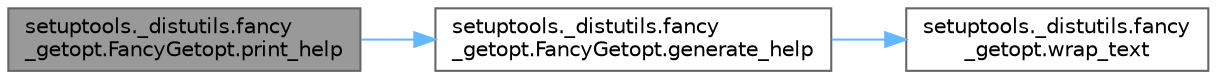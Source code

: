 digraph "setuptools._distutils.fancy_getopt.FancyGetopt.print_help"
{
 // LATEX_PDF_SIZE
  bgcolor="transparent";
  edge [fontname=Helvetica,fontsize=10,labelfontname=Helvetica,labelfontsize=10];
  node [fontname=Helvetica,fontsize=10,shape=box,height=0.2,width=0.4];
  rankdir="LR";
  Node1 [id="Node000001",label="setuptools._distutils.fancy\l_getopt.FancyGetopt.print_help",height=0.2,width=0.4,color="gray40", fillcolor="grey60", style="filled", fontcolor="black",tooltip=" "];
  Node1 -> Node2 [id="edge1_Node000001_Node000002",color="steelblue1",style="solid",tooltip=" "];
  Node2 [id="Node000002",label="setuptools._distutils.fancy\l_getopt.FancyGetopt.generate_help",height=0.2,width=0.4,color="grey40", fillcolor="white", style="filled",URL="$classsetuptools_1_1__distutils_1_1fancy__getopt_1_1_fancy_getopt.html#aa27b1b265943f4ef22b9e87e87393054",tooltip=" "];
  Node2 -> Node3 [id="edge2_Node000002_Node000003",color="steelblue1",style="solid",tooltip=" "];
  Node3 [id="Node000003",label="setuptools._distutils.fancy\l_getopt.wrap_text",height=0.2,width=0.4,color="grey40", fillcolor="white", style="filled",URL="$namespacesetuptools_1_1__distutils_1_1fancy__getopt.html#ad47d2daa077790f4dc451d655d439578",tooltip=" "];
}
